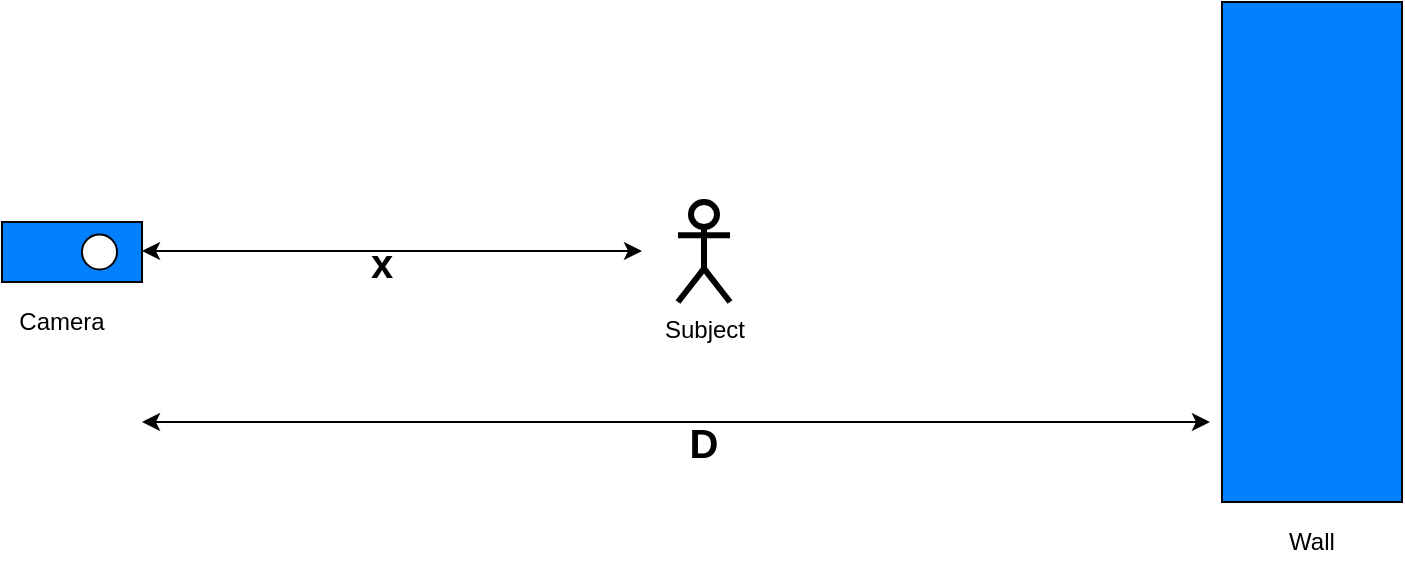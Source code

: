 <mxfile version="12.9.14" type="github"><diagram id="J7UYuhfVVhUuVNLIqnYg" name="Page-1"><mxGraphModel dx="868" dy="462" grid="1" gridSize="10" guides="1" tooltips="1" connect="1" arrows="1" fold="1" page="1" pageScale="1" pageWidth="827" pageHeight="1169" math="0" shadow="0"><root><mxCell id="0"/><mxCell id="1" parent="0"/><mxCell id="c173_9jc5Sy5QXvP8-nP-1" value="" style="rounded=0;whiteSpace=wrap;html=1;fillColor=#007FFF;" vertex="1" parent="1"><mxGeometry x="660" y="100" width="90" height="250" as="geometry"/></mxCell><mxCell id="c173_9jc5Sy5QXvP8-nP-4" value="Subject" style="shape=umlActor;verticalLabelPosition=bottom;labelBackgroundColor=#ffffff;verticalAlign=top;html=1;fillColor=none;strokeWidth=3;" vertex="1" parent="1"><mxGeometry x="388" y="200" width="26" height="50" as="geometry"/></mxCell><mxCell id="c173_9jc5Sy5QXvP8-nP-7" value="" style="rounded=0;whiteSpace=wrap;html=1;fillColor=#007FFF;" vertex="1" parent="1"><mxGeometry x="50" y="210" width="70" height="30" as="geometry"/></mxCell><mxCell id="c173_9jc5Sy5QXvP8-nP-9" value="" style="ellipse;whiteSpace=wrap;html=1;aspect=fixed;fillColor=#ffffff;" vertex="1" parent="1"><mxGeometry x="90" y="216.25" width="17.5" height="17.5" as="geometry"/></mxCell><mxCell id="c173_9jc5Sy5QXvP8-nP-10" value="Camera" style="text;html=1;strokeColor=none;fillColor=none;align=center;verticalAlign=middle;whiteSpace=wrap;rounded=0;" vertex="1" parent="1"><mxGeometry x="60" y="250" width="40" height="20" as="geometry"/></mxCell><mxCell id="c173_9jc5Sy5QXvP8-nP-11" value="" style="endArrow=classic;startArrow=classic;html=1;" edge="1" parent="1"><mxGeometry width="50" height="50" relative="1" as="geometry"><mxPoint x="120" y="224.5" as="sourcePoint"/><mxPoint x="370" y="224.5" as="targetPoint"/></mxGeometry></mxCell><mxCell id="c173_9jc5Sy5QXvP8-nP-12" value="" style="endArrow=classic;startArrow=classic;html=1;entryX=-0.067;entryY=0.84;entryDx=0;entryDy=0;entryPerimeter=0;" edge="1" parent="1" target="c173_9jc5Sy5QXvP8-nP-1"><mxGeometry width="50" height="50" relative="1" as="geometry"><mxPoint x="120" y="310" as="sourcePoint"/><mxPoint x="400" y="310" as="targetPoint"/></mxGeometry></mxCell><mxCell id="c173_9jc5Sy5QXvP8-nP-14" value="Wall" style="text;html=1;strokeColor=none;fillColor=none;align=center;verticalAlign=middle;whiteSpace=wrap;rounded=0;" vertex="1" parent="1"><mxGeometry x="685" y="360" width="40" height="20" as="geometry"/></mxCell><mxCell id="c173_9jc5Sy5QXvP8-nP-15" value="&lt;b&gt;&lt;font style=&quot;font-size: 20px&quot;&gt;D&lt;/font&gt;&lt;/b&gt;" style="text;html=1;strokeColor=none;fillColor=none;align=center;verticalAlign=middle;whiteSpace=wrap;rounded=0;" vertex="1" parent="1"><mxGeometry x="381" y="310" width="40" height="20" as="geometry"/></mxCell><mxCell id="c173_9jc5Sy5QXvP8-nP-18" value="&lt;b&gt;&lt;font style=&quot;font-size: 20px&quot;&gt;x&lt;/font&gt;&lt;/b&gt;" style="text;html=1;strokeColor=none;fillColor=none;align=center;verticalAlign=middle;whiteSpace=wrap;rounded=0;" vertex="1" parent="1"><mxGeometry x="220" y="220" width="40" height="20" as="geometry"/></mxCell></root></mxGraphModel></diagram></mxfile>